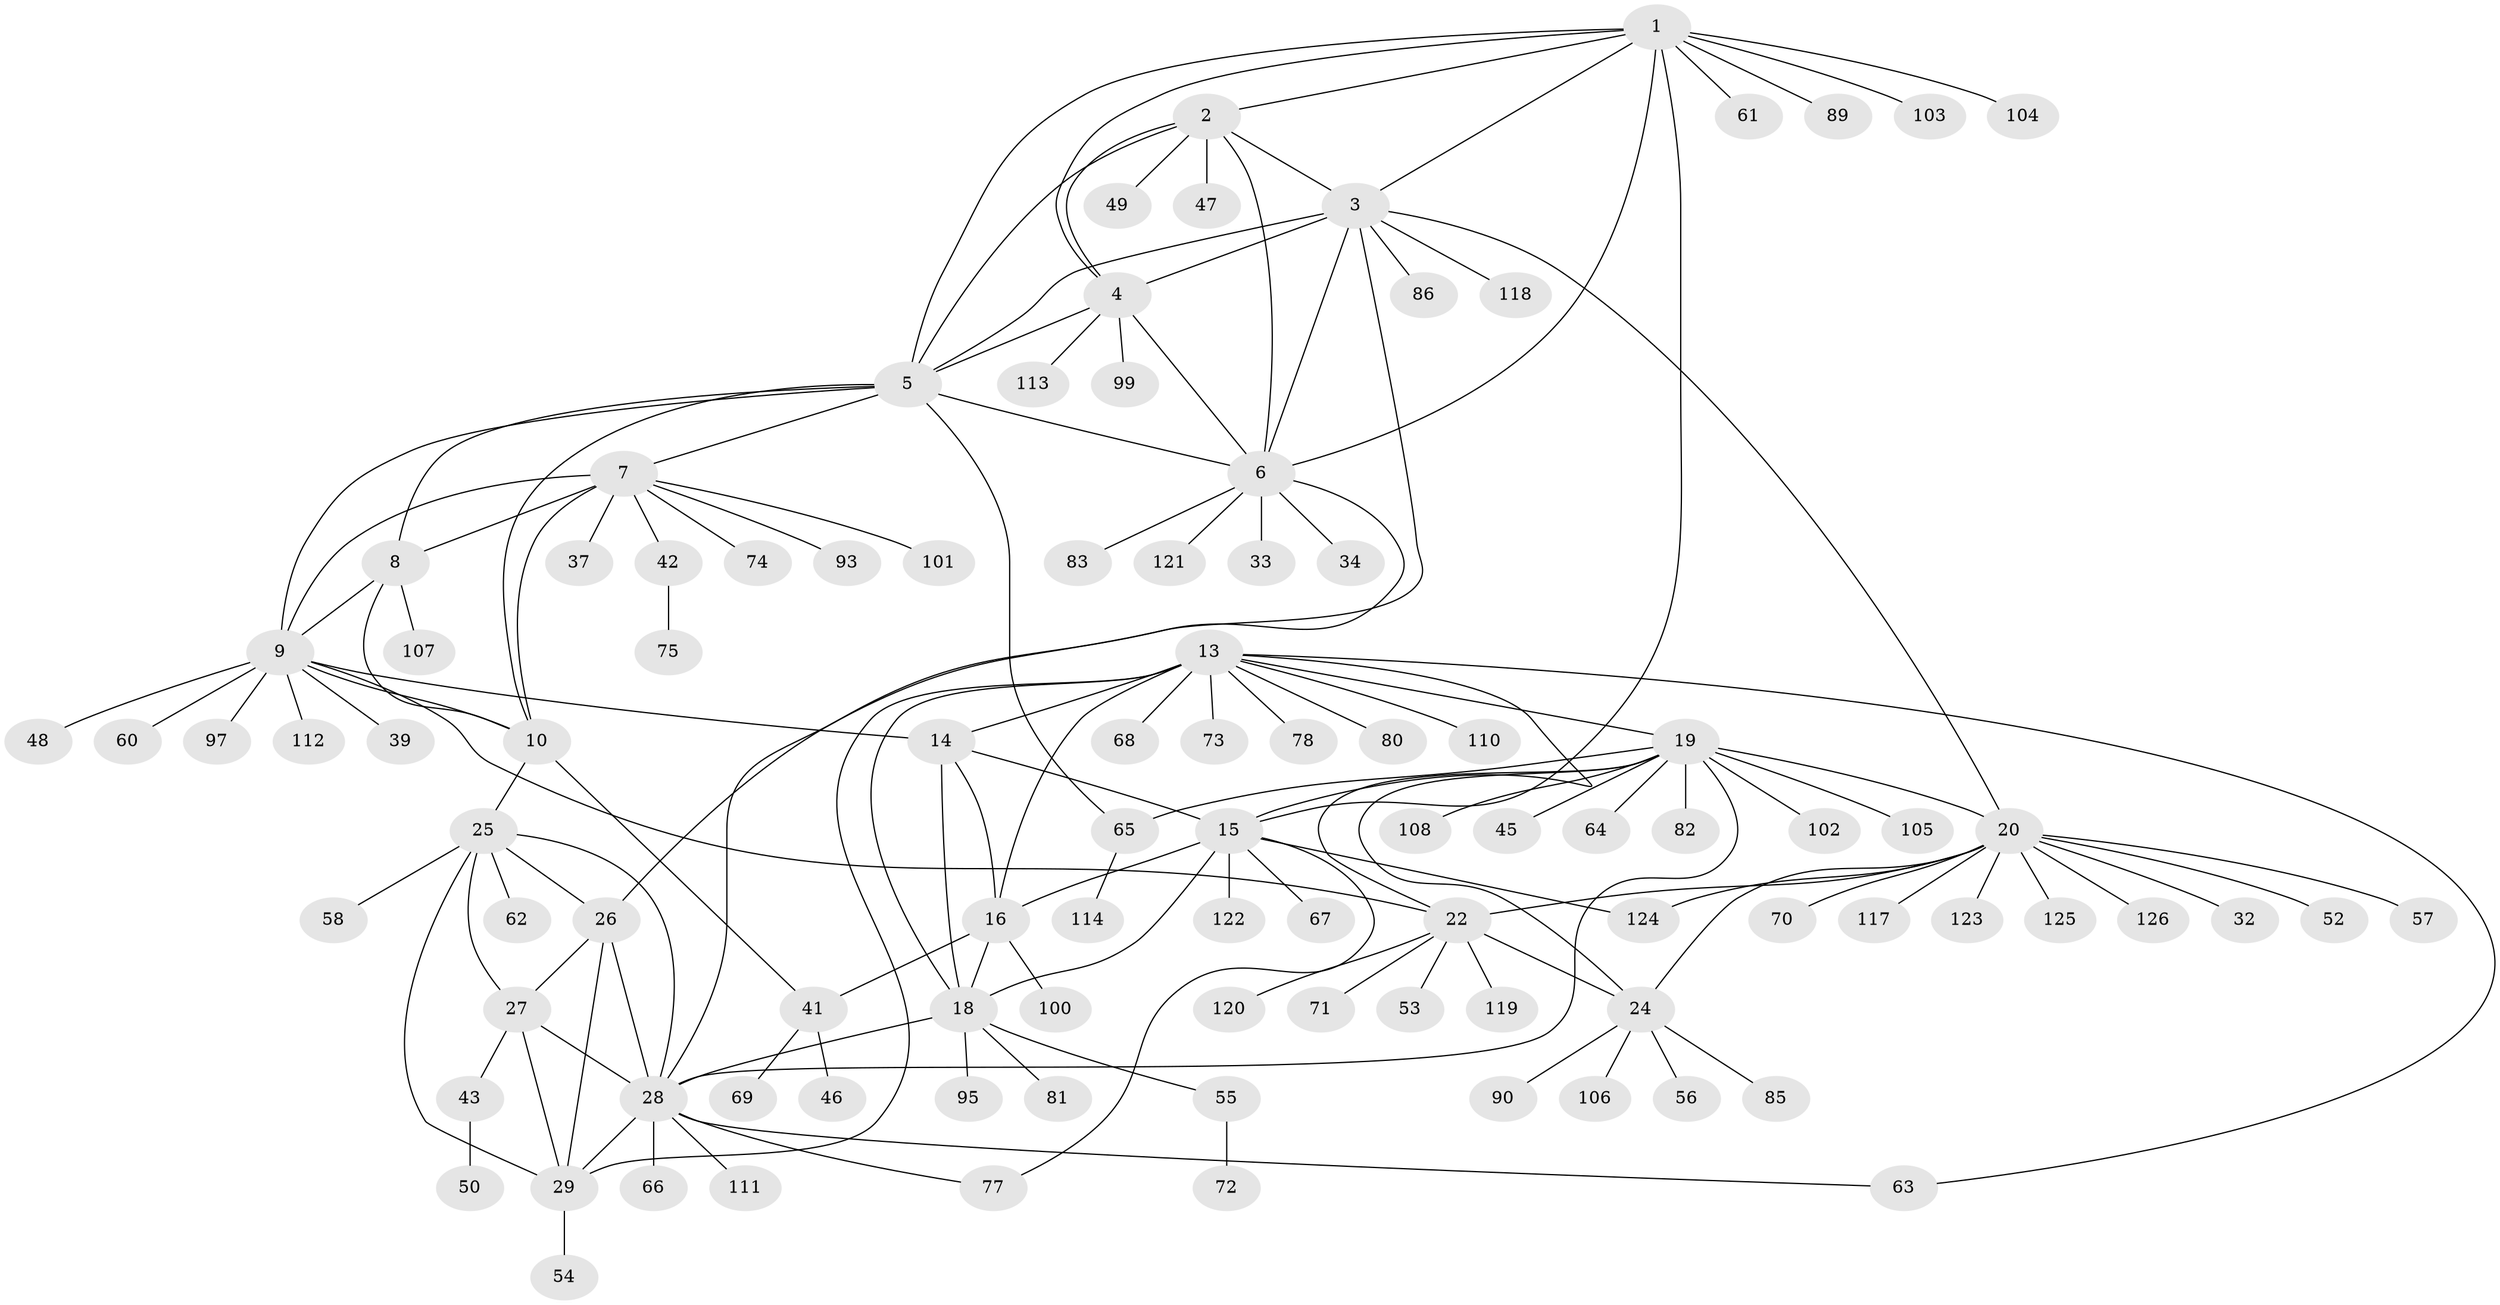 // original degree distribution, {11: 0.015873015873015872, 7: 0.05555555555555555, 10: 0.047619047619047616, 8: 0.031746031746031744, 6: 0.031746031746031744, 9: 0.023809523809523808, 12: 0.015873015873015872, 15: 0.007936507936507936, 5: 0.007936507936507936, 1: 0.6190476190476191, 2: 0.1111111111111111, 3: 0.031746031746031744}
// Generated by graph-tools (version 1.1) at 2025/42/03/06/25 10:42:15]
// undirected, 99 vertices, 142 edges
graph export_dot {
graph [start="1"]
  node [color=gray90,style=filled];
  1 [super="+115"];
  2;
  3 [super="+59"];
  4 [super="+91"];
  5 [super="+12"];
  6 [super="+38"];
  7 [super="+40"];
  8;
  9 [super="+11"];
  10 [super="+98"];
  13 [super="+17"];
  14 [super="+88"];
  15 [super="+31"];
  16 [super="+51"];
  18 [super="+116"];
  19 [super="+87"];
  20 [super="+21"];
  22 [super="+23"];
  24 [super="+109"];
  25 [super="+92"];
  26 [super="+94"];
  27;
  28 [super="+35"];
  29 [super="+30"];
  32 [super="+36"];
  33;
  34;
  37;
  39;
  41 [super="+44"];
  42;
  43;
  45;
  46;
  47 [super="+76"];
  48;
  49 [super="+96"];
  50;
  52;
  53;
  54;
  55;
  56;
  57;
  58;
  60;
  61;
  62;
  63;
  64;
  65 [super="+84"];
  66;
  67 [super="+79"];
  68;
  69;
  70;
  71;
  72;
  73;
  74;
  75;
  77;
  78;
  80;
  81;
  82;
  83;
  85;
  86;
  89;
  90;
  93;
  95;
  97;
  99;
  100;
  101;
  102;
  103;
  104;
  105;
  106;
  107;
  108;
  110;
  111;
  112;
  113;
  114;
  117;
  118;
  119;
  120;
  121;
  122;
  123;
  124;
  125;
  126;
  1 -- 2;
  1 -- 3;
  1 -- 4;
  1 -- 5;
  1 -- 6;
  1 -- 15;
  1 -- 61;
  1 -- 89;
  1 -- 103;
  1 -- 104;
  2 -- 3;
  2 -- 4;
  2 -- 5;
  2 -- 6;
  2 -- 47;
  2 -- 49;
  3 -- 4;
  3 -- 5;
  3 -- 6;
  3 -- 26;
  3 -- 86;
  3 -- 118;
  3 -- 20;
  4 -- 5;
  4 -- 6;
  4 -- 99;
  4 -- 113;
  5 -- 6;
  5 -- 65;
  5 -- 7;
  5 -- 8;
  5 -- 9 [weight=2];
  5 -- 10;
  6 -- 33;
  6 -- 34;
  6 -- 83;
  6 -- 121;
  6 -- 28;
  7 -- 8;
  7 -- 9 [weight=2];
  7 -- 10;
  7 -- 37;
  7 -- 93;
  7 -- 101;
  7 -- 42;
  7 -- 74;
  8 -- 9 [weight=2];
  8 -- 10;
  8 -- 107;
  9 -- 10 [weight=2];
  9 -- 22;
  9 -- 112;
  9 -- 97;
  9 -- 39;
  9 -- 14;
  9 -- 48;
  9 -- 60;
  10 -- 25;
  10 -- 41;
  13 -- 14 [weight=2];
  13 -- 15 [weight=2];
  13 -- 16 [weight=2];
  13 -- 18 [weight=2];
  13 -- 63;
  13 -- 68;
  13 -- 73;
  13 -- 78;
  13 -- 110;
  13 -- 80;
  13 -- 19;
  13 -- 29;
  14 -- 15;
  14 -- 16;
  14 -- 18;
  15 -- 16;
  15 -- 18;
  15 -- 67;
  15 -- 77;
  15 -- 122;
  15 -- 124;
  16 -- 18;
  16 -- 41;
  16 -- 100;
  18 -- 55;
  18 -- 81;
  18 -- 95;
  18 -- 28;
  19 -- 20 [weight=2];
  19 -- 22 [weight=2];
  19 -- 24;
  19 -- 28;
  19 -- 45;
  19 -- 64;
  19 -- 65;
  19 -- 82;
  19 -- 102;
  19 -- 105;
  19 -- 108;
  20 -- 22 [weight=4];
  20 -- 24 [weight=2];
  20 -- 32;
  20 -- 117;
  20 -- 124;
  20 -- 125;
  20 -- 126;
  20 -- 70;
  20 -- 52;
  20 -- 57;
  20 -- 123;
  22 -- 24 [weight=2];
  22 -- 53;
  22 -- 71;
  22 -- 119;
  22 -- 120;
  24 -- 56;
  24 -- 85;
  24 -- 90;
  24 -- 106;
  25 -- 26;
  25 -- 27;
  25 -- 28;
  25 -- 29 [weight=2];
  25 -- 58;
  25 -- 62;
  26 -- 27;
  26 -- 28;
  26 -- 29 [weight=2];
  27 -- 28;
  27 -- 29 [weight=2];
  27 -- 43;
  28 -- 29 [weight=2];
  28 -- 63;
  28 -- 66;
  28 -- 111;
  28 -- 77;
  29 -- 54;
  41 -- 69;
  41 -- 46;
  42 -- 75;
  43 -- 50;
  55 -- 72;
  65 -- 114;
}
